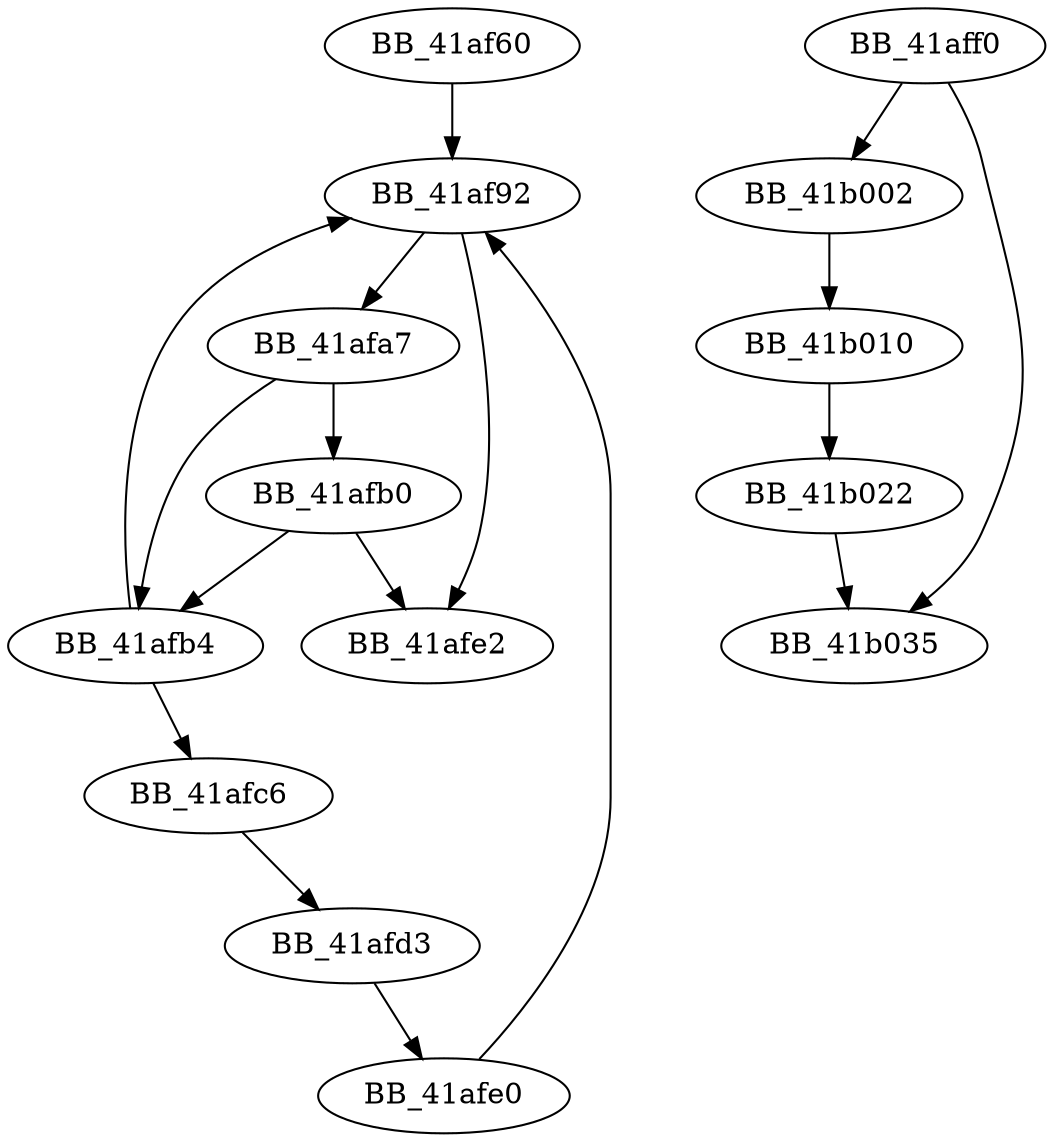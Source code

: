 DiGraph __local_unwind4{
BB_41af60->BB_41af92
BB_41af92->BB_41afa7
BB_41af92->BB_41afe2
BB_41afa7->BB_41afb0
BB_41afa7->BB_41afb4
BB_41afb0->BB_41afb4
BB_41afb0->BB_41afe2
BB_41afb4->BB_41af92
BB_41afb4->BB_41afc6
BB_41afc6->BB_41afd3
BB_41afd3->BB_41afe0
BB_41afe0->BB_41af92
BB_41aff0->BB_41b002
BB_41aff0->BB_41b035
BB_41b002->BB_41b010
BB_41b010->BB_41b022
BB_41b022->BB_41b035
}
